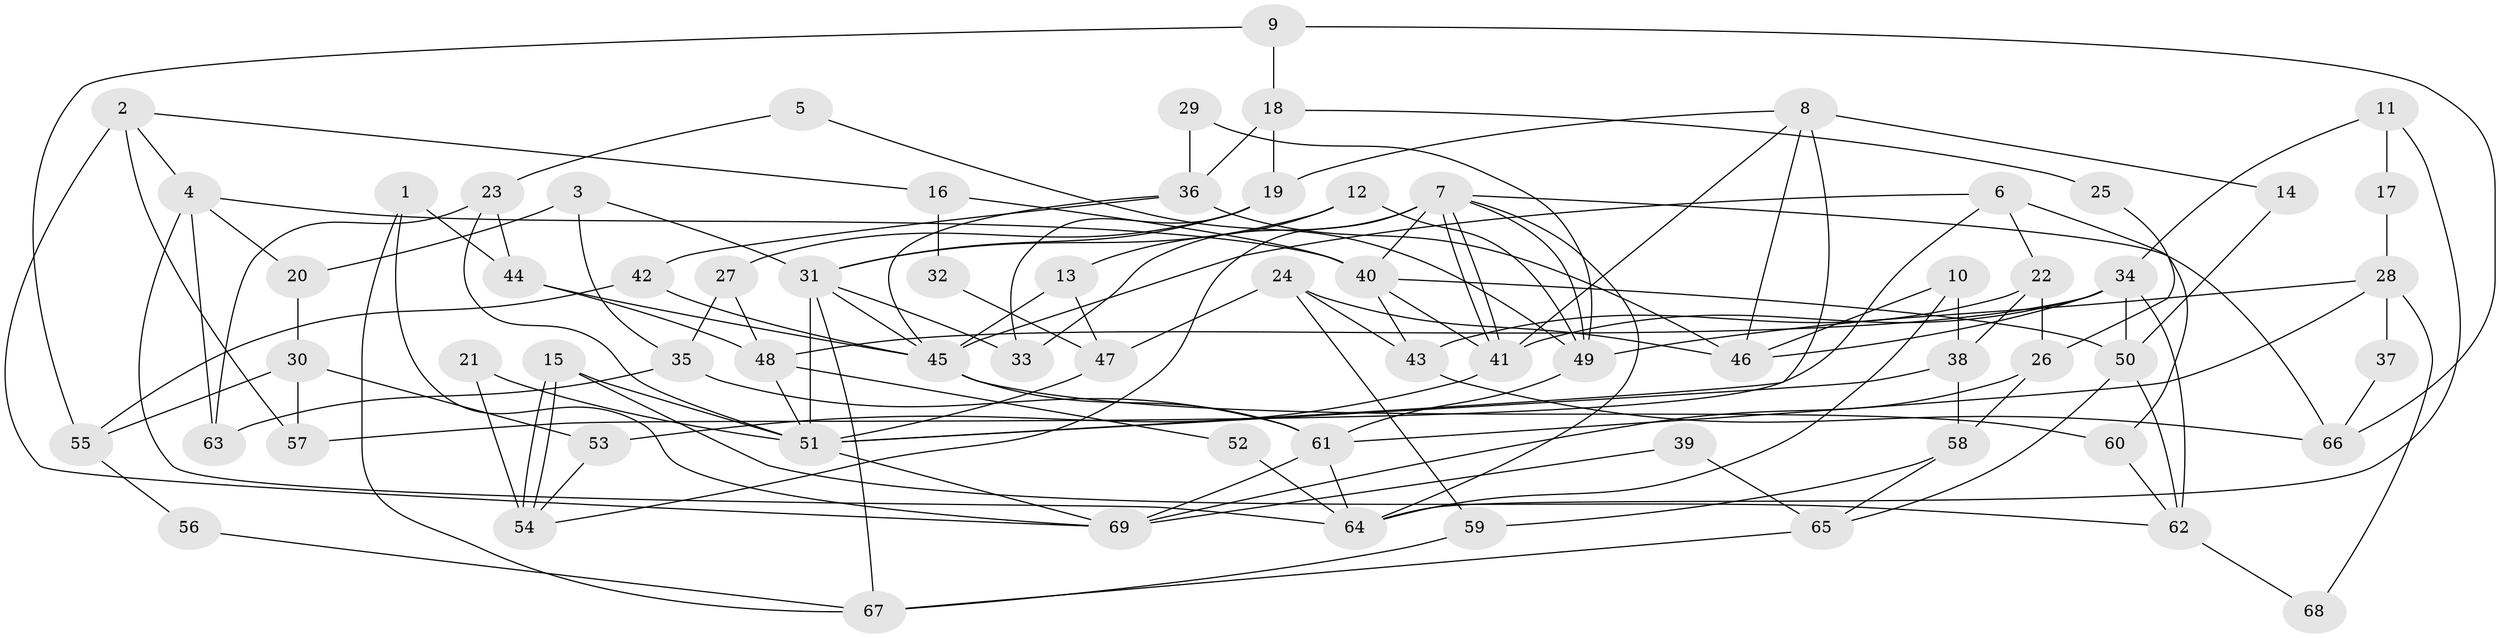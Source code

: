 // coarse degree distribution, {6: 0.13953488372093023, 8: 0.09302325581395349, 4: 0.20930232558139536, 9: 0.023255813953488372, 7: 0.09302325581395349, 3: 0.11627906976744186, 5: 0.11627906976744186, 2: 0.16279069767441862, 10: 0.023255813953488372, 11: 0.023255813953488372}
// Generated by graph-tools (version 1.1) at 2025/24/03/03/25 07:24:00]
// undirected, 69 vertices, 138 edges
graph export_dot {
graph [start="1"]
  node [color=gray90,style=filled];
  1;
  2;
  3;
  4;
  5;
  6;
  7;
  8;
  9;
  10;
  11;
  12;
  13;
  14;
  15;
  16;
  17;
  18;
  19;
  20;
  21;
  22;
  23;
  24;
  25;
  26;
  27;
  28;
  29;
  30;
  31;
  32;
  33;
  34;
  35;
  36;
  37;
  38;
  39;
  40;
  41;
  42;
  43;
  44;
  45;
  46;
  47;
  48;
  49;
  50;
  51;
  52;
  53;
  54;
  55;
  56;
  57;
  58;
  59;
  60;
  61;
  62;
  63;
  64;
  65;
  66;
  67;
  68;
  69;
  1 -- 67;
  1 -- 44;
  1 -- 69;
  2 -- 4;
  2 -- 69;
  2 -- 16;
  2 -- 57;
  3 -- 31;
  3 -- 35;
  3 -- 20;
  4 -- 40;
  4 -- 64;
  4 -- 20;
  4 -- 63;
  5 -- 23;
  5 -- 49;
  6 -- 45;
  6 -- 60;
  6 -- 22;
  6 -- 57;
  7 -- 54;
  7 -- 41;
  7 -- 41;
  7 -- 33;
  7 -- 40;
  7 -- 49;
  7 -- 64;
  7 -- 66;
  8 -- 19;
  8 -- 46;
  8 -- 14;
  8 -- 41;
  8 -- 51;
  9 -- 18;
  9 -- 66;
  9 -- 55;
  10 -- 64;
  10 -- 38;
  10 -- 46;
  11 -- 64;
  11 -- 34;
  11 -- 17;
  12 -- 13;
  12 -- 49;
  12 -- 31;
  13 -- 47;
  13 -- 45;
  14 -- 50;
  15 -- 51;
  15 -- 54;
  15 -- 54;
  15 -- 62;
  16 -- 40;
  16 -- 32;
  17 -- 28;
  18 -- 19;
  18 -- 36;
  18 -- 25;
  19 -- 31;
  19 -- 33;
  19 -- 27;
  20 -- 30;
  21 -- 51;
  21 -- 54;
  22 -- 26;
  22 -- 38;
  22 -- 43;
  23 -- 51;
  23 -- 44;
  23 -- 63;
  24 -- 43;
  24 -- 46;
  24 -- 47;
  24 -- 59;
  25 -- 26;
  26 -- 58;
  26 -- 69;
  27 -- 35;
  27 -- 48;
  28 -- 49;
  28 -- 61;
  28 -- 37;
  28 -- 68;
  29 -- 49;
  29 -- 36;
  30 -- 57;
  30 -- 53;
  30 -- 55;
  31 -- 51;
  31 -- 33;
  31 -- 45;
  31 -- 67;
  32 -- 47;
  34 -- 41;
  34 -- 50;
  34 -- 46;
  34 -- 48;
  34 -- 62;
  35 -- 63;
  35 -- 61;
  36 -- 42;
  36 -- 46;
  36 -- 45;
  37 -- 66;
  38 -- 51;
  38 -- 58;
  39 -- 65;
  39 -- 69;
  40 -- 41;
  40 -- 43;
  40 -- 50;
  41 -- 53;
  42 -- 45;
  42 -- 55;
  43 -- 66;
  44 -- 45;
  44 -- 48;
  45 -- 60;
  45 -- 61;
  47 -- 51;
  48 -- 51;
  48 -- 52;
  49 -- 61;
  50 -- 62;
  50 -- 65;
  51 -- 69;
  52 -- 64;
  53 -- 54;
  55 -- 56;
  56 -- 67;
  58 -- 65;
  58 -- 59;
  59 -- 67;
  60 -- 62;
  61 -- 69;
  61 -- 64;
  62 -- 68;
  65 -- 67;
}
